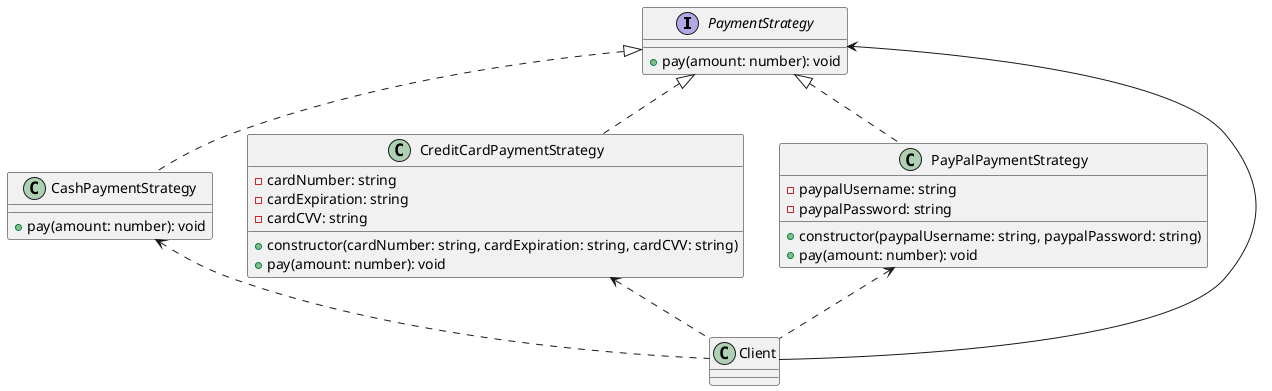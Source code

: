 @startuml

interface PaymentStrategy {
  + pay(amount: number): void
}

class CashPaymentStrategy {
  + pay(amount: number): void
}

class CreditCardPaymentStrategy {
  - cardNumber: string
  - cardExpiration: string
  - cardCVV: string
  + constructor(cardNumber: string, cardExpiration: string, cardCVV: string)
  + pay(amount: number): void
}

class PayPalPaymentStrategy {
  - paypalUsername: string
  - paypalPassword: string
  + constructor(paypalUsername: string, paypalPassword: string)
  + pay(amount: number): void
}
class Client{

}

PaymentStrategy <-- Client
CashPaymentStrategy <.. Client
CreditCardPaymentStrategy <.. Client
PayPalPaymentStrategy <.. Client
PaymentStrategy <|.. CashPaymentStrategy
PaymentStrategy <|.. CreditCardPaymentStrategy
PaymentStrategy <|.. PayPalPaymentStrategy

@enduml



